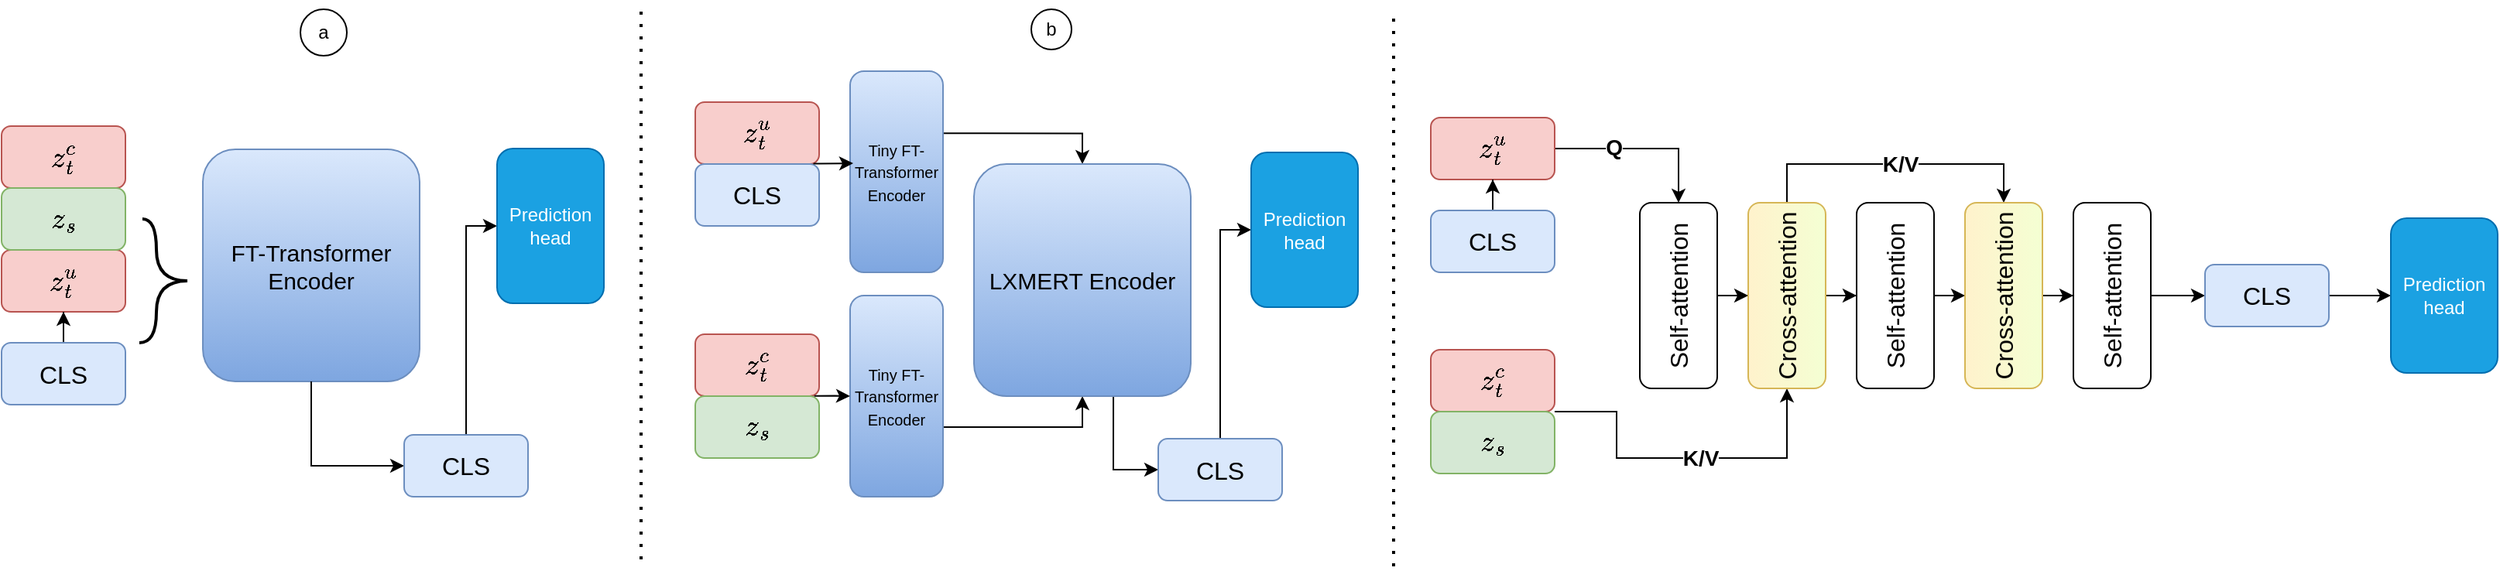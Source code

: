 <mxfile version="26.0.4">
  <diagram name="Page-1" id="zA27uo1Sg_b5YbpT-ogK">
    <mxGraphModel dx="3131" dy="1430" grid="1" gridSize="10" guides="1" tooltips="1" connect="1" arrows="1" fold="1" page="1" pageScale="1" pageWidth="827" pageHeight="1169" math="1" shadow="0">
      <root>
        <mxCell id="0" />
        <mxCell id="1" parent="0" />
        <mxCell id="DoogAdH8sH53yWDlObrz-2" style="edgeStyle=orthogonalEdgeStyle;rounded=0;orthogonalLoop=1;jettySize=auto;html=1;entryX=1;entryY=0.5;entryDx=0;entryDy=0;" edge="1" parent="1" source="pGVhdN3X-JL4hUr2xQ4u-1" target="pGVhdN3X-JL4hUr2xQ4u-9">
          <mxGeometry relative="1" as="geometry">
            <mxPoint x="970" y="540.0" as="targetPoint" />
          </mxGeometry>
        </mxCell>
        <mxCell id="DoogAdH8sH53yWDlObrz-4" value="&lt;font style=&quot;font-size: 14px;&quot;&gt;&lt;b&gt;Q&lt;/b&gt;&lt;/font&gt;" style="edgeLabel;html=1;align=center;verticalAlign=middle;resizable=0;points=[];" vertex="1" connectable="0" parent="DoogAdH8sH53yWDlObrz-2">
          <mxGeometry x="-0.28" y="1" relative="1" as="geometry">
            <mxPoint x="-4" as="offset" />
          </mxGeometry>
        </mxCell>
        <mxCell id="pGVhdN3X-JL4hUr2xQ4u-1" value="&lt;font style=&quot;font-size: 16px;&quot;&gt;$$z_t^u$$&lt;/font&gt;" style="rounded=1;whiteSpace=wrap;html=1;fillColor=#f8cecc;strokeColor=#b85450;" parent="1" vertex="1">
          <mxGeometry x="920" y="590" width="80" height="40" as="geometry" />
        </mxCell>
        <mxCell id="pGVhdN3X-JL4hUr2xQ4u-2" style="edgeStyle=orthogonalEdgeStyle;rounded=0;orthogonalLoop=1;jettySize=auto;html=1;entryX=0;entryY=0.5;entryDx=0;entryDy=0;exitX=1;exitY=1;exitDx=0;exitDy=0;" parent="1" source="pGVhdN3X-JL4hUr2xQ4u-4" target="pGVhdN3X-JL4hUr2xQ4u-17" edge="1">
          <mxGeometry relative="1" as="geometry">
            <Array as="points">
              <mxPoint x="1040" y="780" />
              <mxPoint x="1040" y="810" />
              <mxPoint x="1150" y="810" />
            </Array>
          </mxGeometry>
        </mxCell>
        <mxCell id="DoogAdH8sH53yWDlObrz-3" value="&lt;font style=&quot;font-size: 14px;&quot;&gt;&lt;b&gt;K/V&lt;/b&gt;&lt;/font&gt;" style="edgeLabel;html=1;align=center;verticalAlign=middle;resizable=0;points=[];" vertex="1" connectable="0" parent="pGVhdN3X-JL4hUr2xQ4u-2">
          <mxGeometry x="0.199" relative="1" as="geometry">
            <mxPoint x="-11" as="offset" />
          </mxGeometry>
        </mxCell>
        <mxCell id="pGVhdN3X-JL4hUr2xQ4u-4" value="&lt;font style=&quot;font-size: 16px;&quot;&gt;$$z_t^c$$&lt;/font&gt;" style="rounded=1;whiteSpace=wrap;html=1;fillColor=#f8cecc;strokeColor=#b85450;" parent="1" vertex="1">
          <mxGeometry x="920" y="740" width="80" height="40" as="geometry" />
        </mxCell>
        <mxCell id="pGVhdN3X-JL4hUr2xQ4u-5" value="&lt;font style=&quot;font-size: 16px;&quot;&gt;$$z_s$$&lt;/font&gt;" style="rounded=1;whiteSpace=wrap;html=1;fillColor=#d5e8d4;strokeColor=#82b366;" parent="1" vertex="1">
          <mxGeometry x="920" y="780" width="80" height="40" as="geometry" />
        </mxCell>
        <mxCell id="pGVhdN3X-JL4hUr2xQ4u-6" style="edgeStyle=orthogonalEdgeStyle;rounded=0;orthogonalLoop=1;jettySize=auto;html=1;entryX=0.5;entryY=1;entryDx=0;entryDy=0;" parent="1" source="pGVhdN3X-JL4hUr2xQ4u-7" target="pGVhdN3X-JL4hUr2xQ4u-1" edge="1">
          <mxGeometry relative="1" as="geometry" />
        </mxCell>
        <mxCell id="pGVhdN3X-JL4hUr2xQ4u-7" value="&lt;font style=&quot;font-size: 16px;&quot;&gt;CLS&lt;/font&gt;" style="rounded=1;whiteSpace=wrap;html=1;fillColor=#dae8fc;strokeColor=#6c8ebf;" parent="1" vertex="1">
          <mxGeometry x="920" y="650" width="80" height="40" as="geometry" />
        </mxCell>
        <mxCell id="pGVhdN3X-JL4hUr2xQ4u-12" style="edgeStyle=orthogonalEdgeStyle;rounded=0;orthogonalLoop=1;jettySize=auto;html=1;" parent="1" source="pGVhdN3X-JL4hUr2xQ4u-13" target="pGVhdN3X-JL4hUr2xQ4u-22" edge="1">
          <mxGeometry relative="1" as="geometry" />
        </mxCell>
        <mxCell id="pGVhdN3X-JL4hUr2xQ4u-21" style="edgeStyle=orthogonalEdgeStyle;rounded=0;orthogonalLoop=1;jettySize=auto;html=1;entryX=0;entryY=0.5;entryDx=0;entryDy=0;" parent="1" source="pGVhdN3X-JL4hUr2xQ4u-22" target="pGVhdN3X-JL4hUr2xQ4u-23" edge="1">
          <mxGeometry relative="1" as="geometry" />
        </mxCell>
        <mxCell id="pGVhdN3X-JL4hUr2xQ4u-22" value="&lt;font style=&quot;font-size: 16px;&quot;&gt;CLS&lt;/font&gt;" style="rounded=1;whiteSpace=wrap;html=1;fillColor=#dae8fc;strokeColor=#6c8ebf;" parent="1" vertex="1">
          <mxGeometry x="1420" y="685" width="80" height="40" as="geometry" />
        </mxCell>
        <mxCell id="pGVhdN3X-JL4hUr2xQ4u-23" value="Prediction head" style="rounded=1;whiteSpace=wrap;html=1;fillColor=#1ba1e2;fontColor=#ffffff;strokeColor=#006EAF;" parent="1" vertex="1">
          <mxGeometry x="1540" y="655" width="69" height="100" as="geometry" />
        </mxCell>
        <mxCell id="pGVhdN3X-JL4hUr2xQ4u-24" value="&lt;font style=&quot;font-size: 16px;&quot;&gt;$$z_t^u$$&lt;/font&gt;" style="rounded=1;whiteSpace=wrap;html=1;fillColor=#f8cecc;strokeColor=#b85450;" parent="1" vertex="1">
          <mxGeometry x="-3" y="675.5" width="80" height="40" as="geometry" />
        </mxCell>
        <mxCell id="pGVhdN3X-JL4hUr2xQ4u-25" value="&lt;font style=&quot;font-size: 16px;&quot;&gt;$$z_t^c$$&lt;/font&gt;" style="rounded=1;whiteSpace=wrap;html=1;fillColor=#f8cecc;strokeColor=#b85450;" parent="1" vertex="1">
          <mxGeometry x="-3" y="595.5" width="80" height="40" as="geometry" />
        </mxCell>
        <mxCell id="pGVhdN3X-JL4hUr2xQ4u-26" value="&lt;font style=&quot;font-size: 16px;&quot;&gt;$$z_s$$&lt;/font&gt;" style="rounded=1;whiteSpace=wrap;html=1;fillColor=#d5e8d4;strokeColor=#82b366;" parent="1" vertex="1">
          <mxGeometry x="-3" y="635.5" width="80" height="40" as="geometry" />
        </mxCell>
        <mxCell id="pGVhdN3X-JL4hUr2xQ4u-27" style="edgeStyle=orthogonalEdgeStyle;rounded=0;orthogonalLoop=1;jettySize=auto;html=1;entryX=0.5;entryY=1;entryDx=0;entryDy=0;" parent="1" source="pGVhdN3X-JL4hUr2xQ4u-28" target="pGVhdN3X-JL4hUr2xQ4u-24" edge="1">
          <mxGeometry relative="1" as="geometry" />
        </mxCell>
        <mxCell id="pGVhdN3X-JL4hUr2xQ4u-28" value="&lt;font style=&quot;font-size: 16px;&quot;&gt;CLS&lt;/font&gt;" style="rounded=1;whiteSpace=wrap;html=1;fillColor=#dae8fc;strokeColor=#6c8ebf;" parent="1" vertex="1">
          <mxGeometry x="-3" y="735.5" width="80" height="40" as="geometry" />
        </mxCell>
        <mxCell id="pGVhdN3X-JL4hUr2xQ4u-29" style="edgeStyle=orthogonalEdgeStyle;rounded=0;orthogonalLoop=1;jettySize=auto;html=1;entryX=0;entryY=0.5;entryDx=0;entryDy=0;exitX=0.643;exitY=0.996;exitDx=0;exitDy=0;exitPerimeter=0;" parent="1" source="pGVhdN3X-JL4hUr2xQ4u-47" target="pGVhdN3X-JL4hUr2xQ4u-32" edge="1">
          <mxGeometry relative="1" as="geometry">
            <mxPoint x="675" y="782.5" as="sourcePoint" />
            <Array as="points">
              <mxPoint x="715" y="817.5" />
            </Array>
          </mxGeometry>
        </mxCell>
        <mxCell id="pGVhdN3X-JL4hUr2xQ4u-30" value="&lt;font style=&quot;font-size: 15px;&quot;&gt;FT-Transformer Encoder&lt;/font&gt;" style="rounded=1;whiteSpace=wrap;html=1;fillColor=#dae8fc;strokeColor=#6c8ebf;gradientColor=#7ea6e0;" parent="1" vertex="1">
          <mxGeometry x="127" y="610.5" width="140" height="150" as="geometry" />
        </mxCell>
        <mxCell id="pGVhdN3X-JL4hUr2xQ4u-31" style="edgeStyle=orthogonalEdgeStyle;rounded=0;orthogonalLoop=1;jettySize=auto;html=1;entryX=0;entryY=0.5;entryDx=0;entryDy=0;" parent="1" source="pGVhdN3X-JL4hUr2xQ4u-32" target="pGVhdN3X-JL4hUr2xQ4u-33" edge="1">
          <mxGeometry relative="1" as="geometry" />
        </mxCell>
        <mxCell id="pGVhdN3X-JL4hUr2xQ4u-32" value="&lt;font style=&quot;font-size: 16px;&quot;&gt;CLS&lt;/font&gt;" style="rounded=1;whiteSpace=wrap;html=1;fillColor=#dae8fc;strokeColor=#6c8ebf;" parent="1" vertex="1">
          <mxGeometry x="744" y="797.5" width="80" height="40" as="geometry" />
        </mxCell>
        <mxCell id="pGVhdN3X-JL4hUr2xQ4u-33" value="Prediction head" style="rounded=1;whiteSpace=wrap;html=1;fillColor=#1ba1e2;fontColor=#ffffff;strokeColor=#006EAF;" parent="1" vertex="1">
          <mxGeometry x="804" y="612.5" width="69" height="100" as="geometry" />
        </mxCell>
        <mxCell id="pGVhdN3X-JL4hUr2xQ4u-34" value="" style="group;rotation=-179;" parent="1" vertex="1" connectable="0">
          <mxGeometry x="87" y="655.5" width="30" height="80" as="geometry" />
        </mxCell>
        <mxCell id="pGVhdN3X-JL4hUr2xQ4u-35" value="" style="endArrow=none;html=1;rounded=0;fontStyle=1;edgeStyle=orthogonalEdgeStyle;curved=1;strokeWidth=2;" parent="pGVhdN3X-JL4hUr2xQ4u-34" edge="1">
          <mxGeometry width="50" height="50" relative="1" as="geometry">
            <mxPoint x="30" y="40" as="sourcePoint" />
            <mxPoint x="-1" y="80" as="targetPoint" />
            <Array as="points">
              <mxPoint x="10" y="40" />
              <mxPoint x="9" y="80" />
            </Array>
          </mxGeometry>
        </mxCell>
        <mxCell id="pGVhdN3X-JL4hUr2xQ4u-36" value="" style="endArrow=none;html=1;rounded=0;edgeStyle=orthogonalEdgeStyle;curved=1;strokeWidth=2;" parent="pGVhdN3X-JL4hUr2xQ4u-34" edge="1">
          <mxGeometry width="50" height="50" relative="1" as="geometry">
            <mxPoint x="30" y="40" as="sourcePoint" />
            <mxPoint x="1" as="targetPoint" />
            <Array as="points">
              <mxPoint x="10" y="40" />
              <mxPoint x="11" />
            </Array>
          </mxGeometry>
        </mxCell>
        <mxCell id="pGVhdN3X-JL4hUr2xQ4u-37" value="" style="endArrow=none;dashed=1;html=1;dashPattern=1 3;strokeWidth=2;rounded=0;" parent="1" edge="1">
          <mxGeometry width="50" height="50" relative="1" as="geometry">
            <mxPoint x="410" y="875.5" as="sourcePoint" />
            <mxPoint x="410" y="515.5" as="targetPoint" />
          </mxGeometry>
        </mxCell>
        <mxCell id="pGVhdN3X-JL4hUr2xQ4u-38" value="" style="endArrow=none;dashed=1;html=1;dashPattern=1 3;strokeWidth=2;rounded=0;" parent="1" edge="1">
          <mxGeometry width="50" height="50" relative="1" as="geometry">
            <mxPoint x="896" y="880" as="sourcePoint" />
            <mxPoint x="896" y="520" as="targetPoint" />
          </mxGeometry>
        </mxCell>
        <mxCell id="pGVhdN3X-JL4hUr2xQ4u-39" value="&lt;font style=&quot;font-size: 16px;&quot;&gt;$$z_t^u$$&lt;/font&gt;" style="rounded=1;whiteSpace=wrap;html=1;fillColor=#f8cecc;strokeColor=#b85450;" parent="1" vertex="1">
          <mxGeometry x="445" y="580" width="80" height="40" as="geometry" />
        </mxCell>
        <mxCell id="pGVhdN3X-JL4hUr2xQ4u-40" value="&lt;font style=&quot;font-size: 16px;&quot;&gt;$$z_t^c$$&lt;/font&gt;" style="rounded=1;whiteSpace=wrap;html=1;fillColor=#f8cecc;strokeColor=#b85450;" parent="1" vertex="1">
          <mxGeometry x="445" y="730" width="80" height="40" as="geometry" />
        </mxCell>
        <mxCell id="pGVhdN3X-JL4hUr2xQ4u-41" value="&lt;font style=&quot;font-size: 16px;&quot;&gt;$$z_s$$&lt;/font&gt;" style="rounded=1;whiteSpace=wrap;html=1;fillColor=#d5e8d4;strokeColor=#82b366;" parent="1" vertex="1">
          <mxGeometry x="445" y="770" width="80" height="40" as="geometry" />
        </mxCell>
        <mxCell id="pGVhdN3X-JL4hUr2xQ4u-42" value="&lt;font style=&quot;font-size: 16px;&quot;&gt;CLS&lt;/font&gt;" style="rounded=1;whiteSpace=wrap;html=1;fillColor=#dae8fc;strokeColor=#6c8ebf;" parent="1" vertex="1">
          <mxGeometry x="445" y="620" width="80" height="40" as="geometry" />
        </mxCell>
        <mxCell id="pGVhdN3X-JL4hUr2xQ4u-43" style="edgeStyle=orthogonalEdgeStyle;rounded=0;orthogonalLoop=1;jettySize=auto;html=1;exitX=0.997;exitY=0.309;exitDx=0;exitDy=0;entryX=0.5;entryY=0;entryDx=0;entryDy=0;exitPerimeter=0;" parent="1" source="pGVhdN3X-JL4hUr2xQ4u-44" target="pGVhdN3X-JL4hUr2xQ4u-47" edge="1">
          <mxGeometry relative="1" as="geometry">
            <Array as="points">
              <mxPoint x="695" y="600" />
            </Array>
          </mxGeometry>
        </mxCell>
        <mxCell id="pGVhdN3X-JL4hUr2xQ4u-44" value="&lt;font style=&quot;font-size: 10px;&quot;&gt;Tiny FT-Transformer Encoder&lt;/font&gt;" style="rounded=1;whiteSpace=wrap;html=1;fillColor=#dae8fc;strokeColor=#6c8ebf;gradientColor=#7ea6e0;" parent="1" vertex="1">
          <mxGeometry x="545" y="560" width="60" height="130" as="geometry" />
        </mxCell>
        <mxCell id="pGVhdN3X-JL4hUr2xQ4u-45" style="edgeStyle=orthogonalEdgeStyle;rounded=0;orthogonalLoop=1;jettySize=auto;html=1;entryX=0.5;entryY=1;entryDx=0;entryDy=0;" parent="1" source="pGVhdN3X-JL4hUr2xQ4u-46" target="pGVhdN3X-JL4hUr2xQ4u-47" edge="1">
          <mxGeometry relative="1" as="geometry">
            <Array as="points">
              <mxPoint x="695" y="790" />
            </Array>
          </mxGeometry>
        </mxCell>
        <mxCell id="pGVhdN3X-JL4hUr2xQ4u-46" value="&lt;font style=&quot;font-size: 10px;&quot;&gt;Tiny FT-Transformer Encoder&lt;/font&gt;" style="rounded=1;whiteSpace=wrap;html=1;fillColor=#dae8fc;strokeColor=#6c8ebf;gradientColor=#7ea6e0;" parent="1" vertex="1">
          <mxGeometry x="545" y="705" width="60" height="130" as="geometry" />
        </mxCell>
        <mxCell id="pGVhdN3X-JL4hUr2xQ4u-47" value="&lt;font style=&quot;font-size: 15px;&quot;&gt;LXMERT Encoder&lt;/font&gt;" style="rounded=1;whiteSpace=wrap;html=1;fillColor=#dae8fc;strokeColor=#6c8ebf;gradientColor=#7ea6e0;" parent="1" vertex="1">
          <mxGeometry x="625" y="620" width="140" height="150" as="geometry" />
        </mxCell>
        <mxCell id="pGVhdN3X-JL4hUr2xQ4u-48" style="edgeStyle=orthogonalEdgeStyle;rounded=0;orthogonalLoop=1;jettySize=auto;html=1;entryX=0.034;entryY=0.465;entryDx=0;entryDy=0;entryPerimeter=0;exitX=0.954;exitY=0.995;exitDx=0;exitDy=0;exitPerimeter=0;" parent="1" source="pGVhdN3X-JL4hUr2xQ4u-39" target="pGVhdN3X-JL4hUr2xQ4u-44" edge="1">
          <mxGeometry relative="1" as="geometry">
            <mxPoint x="535" y="622.5" as="targetPoint" />
            <Array as="points">
              <mxPoint x="525" y="619.5" />
              <mxPoint x="547" y="619.5" />
            </Array>
          </mxGeometry>
        </mxCell>
        <mxCell id="pGVhdN3X-JL4hUr2xQ4u-49" style="edgeStyle=orthogonalEdgeStyle;rounded=0;orthogonalLoop=1;jettySize=auto;html=1;entryX=0;entryY=0.5;entryDx=0;entryDy=0;exitX=0.961;exitY=-0.004;exitDx=0;exitDy=0;exitPerimeter=0;" parent="1" source="pGVhdN3X-JL4hUr2xQ4u-41" target="pGVhdN3X-JL4hUr2xQ4u-46" edge="1">
          <mxGeometry relative="1" as="geometry">
            <mxPoint x="523.14" y="766.23" as="sourcePoint" />
            <mxPoint x="544.96" y="768.01" as="targetPoint" />
            <Array as="points">
              <mxPoint x="535" y="769.5" />
              <mxPoint x="535" y="770.5" />
            </Array>
          </mxGeometry>
        </mxCell>
        <mxCell id="pGVhdN3X-JL4hUr2xQ4u-50" value="a" style="ellipse;whiteSpace=wrap;html=1;aspect=fixed;" parent="1" vertex="1">
          <mxGeometry x="190" y="520" width="30" height="30" as="geometry" />
        </mxCell>
        <mxCell id="pGVhdN3X-JL4hUr2xQ4u-51" value="b" style="ellipse;whiteSpace=wrap;html=1;aspect=fixed;" parent="1" vertex="1">
          <mxGeometry x="662" y="520" width="26" height="26" as="geometry" />
        </mxCell>
        <mxCell id="pGVhdN3X-JL4hUr2xQ4u-53" style="edgeStyle=orthogonalEdgeStyle;rounded=0;orthogonalLoop=1;jettySize=auto;html=1;entryX=0;entryY=0.5;entryDx=0;entryDy=0;exitX=0.5;exitY=1;exitDx=0;exitDy=0;" parent="1" source="pGVhdN3X-JL4hUr2xQ4u-30" target="pGVhdN3X-JL4hUr2xQ4u-55" edge="1">
          <mxGeometry relative="1" as="geometry">
            <mxPoint x="228" y="767" as="sourcePoint" />
            <Array as="points">
              <mxPoint x="197" y="815.5" />
            </Array>
          </mxGeometry>
        </mxCell>
        <mxCell id="pGVhdN3X-JL4hUr2xQ4u-54" style="edgeStyle=orthogonalEdgeStyle;rounded=0;orthogonalLoop=1;jettySize=auto;html=1;entryX=0;entryY=0.5;entryDx=0;entryDy=0;" parent="1" source="pGVhdN3X-JL4hUr2xQ4u-55" target="pGVhdN3X-JL4hUr2xQ4u-56" edge="1">
          <mxGeometry relative="1" as="geometry" />
        </mxCell>
        <mxCell id="pGVhdN3X-JL4hUr2xQ4u-55" value="&lt;font style=&quot;font-size: 16px;&quot;&gt;CLS&lt;/font&gt;" style="rounded=1;whiteSpace=wrap;html=1;fillColor=#dae8fc;strokeColor=#6c8ebf;" parent="1" vertex="1">
          <mxGeometry x="257" y="795" width="80" height="40" as="geometry" />
        </mxCell>
        <mxCell id="pGVhdN3X-JL4hUr2xQ4u-56" value="Prediction head" style="rounded=1;whiteSpace=wrap;html=1;fillColor=#1ba1e2;fontColor=#ffffff;strokeColor=#006EAF;" parent="1" vertex="1">
          <mxGeometry x="317" y="610" width="69" height="100" as="geometry" />
        </mxCell>
        <mxCell id="DoogAdH8sH53yWDlObrz-1" value="" style="group;rotation=-90;" vertex="1" connectable="0" parent="1">
          <mxGeometry x="1160" y="540" width="120" height="330" as="geometry" />
        </mxCell>
        <mxCell id="pGVhdN3X-JL4hUr2xQ4u-8" style="edgeStyle=orthogonalEdgeStyle;rounded=0;orthogonalLoop=1;jettySize=auto;html=1;entryX=0.5;entryY=0;entryDx=0;entryDy=0;" parent="DoogAdH8sH53yWDlObrz-1" source="pGVhdN3X-JL4hUr2xQ4u-9" target="pGVhdN3X-JL4hUr2xQ4u-17" edge="1">
          <mxGeometry relative="1" as="geometry" />
        </mxCell>
        <mxCell id="pGVhdN3X-JL4hUr2xQ4u-9" value="&lt;font style=&quot;font-size: 16px;&quot;&gt;Self-attention&lt;/font&gt;" style="rounded=1;whiteSpace=wrap;html=1;rotation=-90;" parent="DoogAdH8sH53yWDlObrz-1" vertex="1">
          <mxGeometry x="-140" y="140" width="120" height="50" as="geometry" />
        </mxCell>
        <mxCell id="pGVhdN3X-JL4hUr2xQ4u-10" style="edgeStyle=orthogonalEdgeStyle;rounded=0;orthogonalLoop=1;jettySize=auto;html=1;entryX=0.5;entryY=0;entryDx=0;entryDy=0;" parent="DoogAdH8sH53yWDlObrz-1" source="pGVhdN3X-JL4hUr2xQ4u-11" target="pGVhdN3X-JL4hUr2xQ4u-19" edge="1">
          <mxGeometry relative="1" as="geometry" />
        </mxCell>
        <mxCell id="pGVhdN3X-JL4hUr2xQ4u-11" value="&lt;font style=&quot;font-size: 16px;&quot;&gt;Self-attention&lt;/font&gt;" style="rounded=1;whiteSpace=wrap;html=1;rotation=-90;" parent="DoogAdH8sH53yWDlObrz-1" vertex="1">
          <mxGeometry y="140" width="120" height="50" as="geometry" />
        </mxCell>
        <mxCell id="pGVhdN3X-JL4hUr2xQ4u-13" value="&lt;font style=&quot;font-size: 16px;&quot;&gt;Self-attention&lt;/font&gt;" style="rounded=1;whiteSpace=wrap;html=1;rotation=-90;" parent="DoogAdH8sH53yWDlObrz-1" vertex="1">
          <mxGeometry x="140" y="140" width="120" height="50" as="geometry" />
        </mxCell>
        <mxCell id="pGVhdN3X-JL4hUr2xQ4u-14" style="edgeStyle=orthogonalEdgeStyle;rounded=0;orthogonalLoop=1;jettySize=auto;html=1;entryX=0.5;entryY=0;entryDx=0;entryDy=0;" parent="DoogAdH8sH53yWDlObrz-1" source="pGVhdN3X-JL4hUr2xQ4u-17" target="pGVhdN3X-JL4hUr2xQ4u-11" edge="1">
          <mxGeometry relative="1" as="geometry" />
        </mxCell>
        <mxCell id="DoogAdH8sH53yWDlObrz-5" style="edgeStyle=orthogonalEdgeStyle;rounded=0;orthogonalLoop=1;jettySize=auto;html=1;entryX=1;entryY=0.5;entryDx=0;entryDy=0;" edge="1" parent="DoogAdH8sH53yWDlObrz-1" source="pGVhdN3X-JL4hUr2xQ4u-17" target="pGVhdN3X-JL4hUr2xQ4u-19">
          <mxGeometry relative="1" as="geometry">
            <mxPoint x="-10" y="60" as="targetPoint" />
            <Array as="points">
              <mxPoint x="-10" y="80" />
              <mxPoint x="130" y="80" />
            </Array>
          </mxGeometry>
        </mxCell>
        <mxCell id="DoogAdH8sH53yWDlObrz-6" value="&lt;b style=&quot;font-size: 14px;&quot;&gt;K/V&lt;/b&gt;" style="edgeLabel;html=1;align=center;verticalAlign=middle;resizable=0;points=[];" vertex="1" connectable="0" parent="DoogAdH8sH53yWDlObrz-5">
          <mxGeometry x="0.024" relative="1" as="geometry">
            <mxPoint as="offset" />
          </mxGeometry>
        </mxCell>
        <mxCell id="pGVhdN3X-JL4hUr2xQ4u-17" value="&lt;font style=&quot;font-size: 16px;&quot;&gt;Cross-attention&lt;/font&gt;" style="rounded=1;whiteSpace=wrap;html=1;fillColor=#fff2cc;strokeColor=#d6b656;gradientColor=#F4FFD3;rotation=-90;" parent="DoogAdH8sH53yWDlObrz-1" vertex="1">
          <mxGeometry x="-70" y="140" width="120" height="50" as="geometry" />
        </mxCell>
        <mxCell id="pGVhdN3X-JL4hUr2xQ4u-18" style="edgeStyle=orthogonalEdgeStyle;rounded=0;orthogonalLoop=1;jettySize=auto;html=1;entryX=0.5;entryY=0;entryDx=0;entryDy=0;" parent="DoogAdH8sH53yWDlObrz-1" source="pGVhdN3X-JL4hUr2xQ4u-19" target="pGVhdN3X-JL4hUr2xQ4u-13" edge="1">
          <mxGeometry relative="1" as="geometry" />
        </mxCell>
        <mxCell id="pGVhdN3X-JL4hUr2xQ4u-19" value="&lt;font style=&quot;font-size: 16px;&quot;&gt;Cross-attention&lt;/font&gt;" style="rounded=1;whiteSpace=wrap;html=1;fillColor=#fff2cc;strokeColor=#d6b656;gradientColor=#F4FFD3;rotation=-90;" parent="DoogAdH8sH53yWDlObrz-1" vertex="1">
          <mxGeometry x="70" y="140" width="120" height="50" as="geometry" />
        </mxCell>
      </root>
    </mxGraphModel>
  </diagram>
</mxfile>
